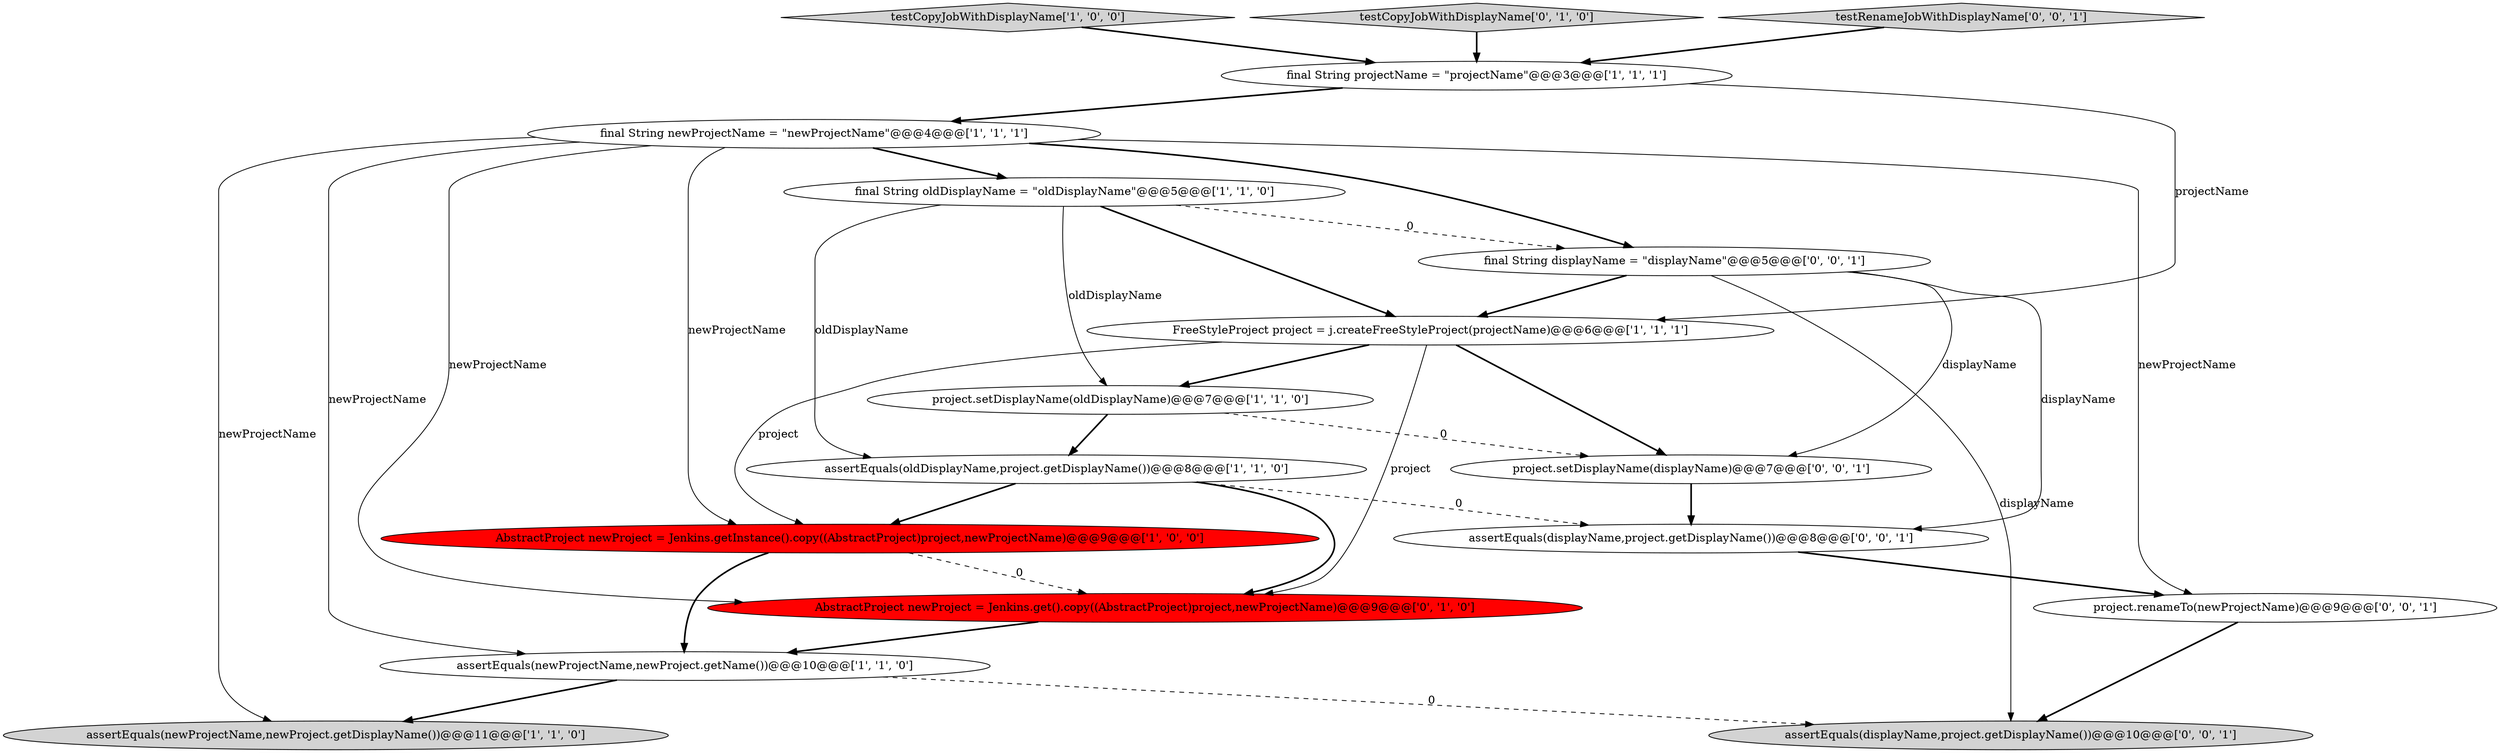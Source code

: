 digraph {
5 [style = filled, label = "assertEquals(newProjectName,newProject.getDisplayName())@@@11@@@['1', '1', '0']", fillcolor = lightgray, shape = ellipse image = "AAA0AAABBB1BBB"];
3 [style = filled, label = "AbstractProject newProject = Jenkins.getInstance().copy((AbstractProject)project,newProjectName)@@@9@@@['1', '0', '0']", fillcolor = red, shape = ellipse image = "AAA1AAABBB1BBB"];
1 [style = filled, label = "FreeStyleProject project = j.createFreeStyleProject(projectName)@@@6@@@['1', '1', '1']", fillcolor = white, shape = ellipse image = "AAA0AAABBB1BBB"];
17 [style = filled, label = "final String displayName = \"displayName\"@@@5@@@['0', '0', '1']", fillcolor = white, shape = ellipse image = "AAA0AAABBB3BBB"];
12 [style = filled, label = "project.renameTo(newProjectName)@@@9@@@['0', '0', '1']", fillcolor = white, shape = ellipse image = "AAA0AAABBB3BBB"];
7 [style = filled, label = "testCopyJobWithDisplayName['1', '0', '0']", fillcolor = lightgray, shape = diamond image = "AAA0AAABBB1BBB"];
13 [style = filled, label = "assertEquals(displayName,project.getDisplayName())@@@10@@@['0', '0', '1']", fillcolor = lightgray, shape = ellipse image = "AAA0AAABBB3BBB"];
8 [style = filled, label = "final String projectName = \"projectName\"@@@3@@@['1', '1', '1']", fillcolor = white, shape = ellipse image = "AAA0AAABBB1BBB"];
2 [style = filled, label = "assertEquals(newProjectName,newProject.getName())@@@10@@@['1', '1', '0']", fillcolor = white, shape = ellipse image = "AAA0AAABBB1BBB"];
9 [style = filled, label = "assertEquals(oldDisplayName,project.getDisplayName())@@@8@@@['1', '1', '0']", fillcolor = white, shape = ellipse image = "AAA0AAABBB1BBB"];
14 [style = filled, label = "assertEquals(displayName,project.getDisplayName())@@@8@@@['0', '0', '1']", fillcolor = white, shape = ellipse image = "AAA0AAABBB3BBB"];
16 [style = filled, label = "project.setDisplayName(displayName)@@@7@@@['0', '0', '1']", fillcolor = white, shape = ellipse image = "AAA0AAABBB3BBB"];
11 [style = filled, label = "AbstractProject newProject = Jenkins.get().copy((AbstractProject)project,newProjectName)@@@9@@@['0', '1', '0']", fillcolor = red, shape = ellipse image = "AAA1AAABBB2BBB"];
4 [style = filled, label = "final String oldDisplayName = \"oldDisplayName\"@@@5@@@['1', '1', '0']", fillcolor = white, shape = ellipse image = "AAA0AAABBB1BBB"];
10 [style = filled, label = "testCopyJobWithDisplayName['0', '1', '0']", fillcolor = lightgray, shape = diamond image = "AAA0AAABBB2BBB"];
0 [style = filled, label = "final String newProjectName = \"newProjectName\"@@@4@@@['1', '1', '1']", fillcolor = white, shape = ellipse image = "AAA0AAABBB1BBB"];
15 [style = filled, label = "testRenameJobWithDisplayName['0', '0', '1']", fillcolor = lightgray, shape = diamond image = "AAA0AAABBB3BBB"];
6 [style = filled, label = "project.setDisplayName(oldDisplayName)@@@7@@@['1', '1', '0']", fillcolor = white, shape = ellipse image = "AAA0AAABBB1BBB"];
0->11 [style = solid, label="newProjectName"];
4->9 [style = solid, label="oldDisplayName"];
9->11 [style = bold, label=""];
17->1 [style = bold, label=""];
17->14 [style = solid, label="displayName"];
8->1 [style = solid, label="projectName"];
0->12 [style = solid, label="newProjectName"];
4->17 [style = dashed, label="0"];
4->6 [style = solid, label="oldDisplayName"];
0->17 [style = bold, label=""];
1->3 [style = solid, label="project"];
7->8 [style = bold, label=""];
11->2 [style = bold, label=""];
17->16 [style = solid, label="displayName"];
8->0 [style = bold, label=""];
12->13 [style = bold, label=""];
0->2 [style = solid, label="newProjectName"];
6->16 [style = dashed, label="0"];
1->6 [style = bold, label=""];
9->14 [style = dashed, label="0"];
3->2 [style = bold, label=""];
10->8 [style = bold, label=""];
0->4 [style = bold, label=""];
1->16 [style = bold, label=""];
2->13 [style = dashed, label="0"];
14->12 [style = bold, label=""];
1->11 [style = solid, label="project"];
9->3 [style = bold, label=""];
16->14 [style = bold, label=""];
4->1 [style = bold, label=""];
17->13 [style = solid, label="displayName"];
6->9 [style = bold, label=""];
0->3 [style = solid, label="newProjectName"];
15->8 [style = bold, label=""];
3->11 [style = dashed, label="0"];
2->5 [style = bold, label=""];
0->5 [style = solid, label="newProjectName"];
}
